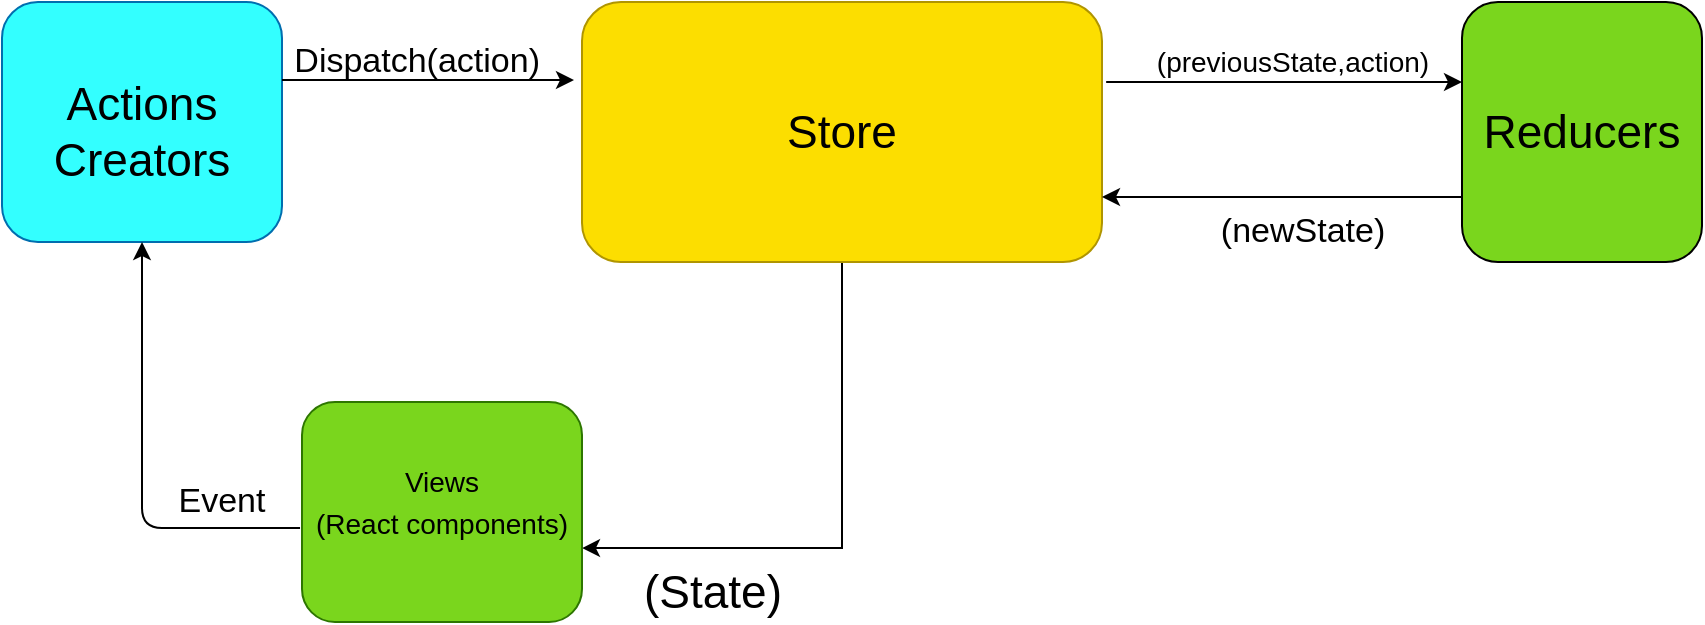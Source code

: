<mxfile version="14.7.10" type="device"><diagram id="_Eb7EaUFjan8LYHMFVJN" name="Page-1"><mxGraphModel dx="868" dy="450" grid="1" gridSize="10" guides="1" tooltips="1" connect="1" arrows="1" fold="1" page="1" pageScale="1" pageWidth="850" pageHeight="1100" math="0" shadow="0"><root><mxCell id="0"/><mxCell id="1" parent="0"/><mxCell id="WsDJGRgkXgQNK_jOevM3-8" style="edgeStyle=orthogonalEdgeStyle;rounded=0;orthogonalLoop=1;jettySize=auto;html=1;exitX=0.5;exitY=1;exitDx=0;exitDy=0;entryX=1;entryY=0.664;entryDx=0;entryDy=0;entryPerimeter=0;" edge="1" parent="1" source="WsDJGRgkXgQNK_jOevM3-6" target="WsDJGRgkXgQNK_jOevM3-12"><mxGeometry relative="1" as="geometry"><mxPoint x="530" y="530" as="targetPoint"/></mxGeometry></mxCell><mxCell id="WsDJGRgkXgQNK_jOevM3-6" value="&lt;font style=&quot;font-size: 23px&quot;&gt;Store&lt;/font&gt;" style="rounded=1;whiteSpace=wrap;html=1;strokeColor=#B09500;fontColor=#000000;fillColor=#FCDE00;" vertex="1" parent="1"><mxGeometry x="360" y="280" width="260" height="130" as="geometry"/></mxCell><mxCell id="WsDJGRgkXgQNK_jOevM3-7" value="" style="rounded=1;whiteSpace=wrap;html=1;strokeColor=#006EAF;fontColor=#ffffff;fillColor=#33FFFF;" vertex="1" parent="1"><mxGeometry x="70" y="280" width="140" height="120" as="geometry"/></mxCell><mxCell id="WsDJGRgkXgQNK_jOevM3-9" value="" style="rounded=1;whiteSpace=wrap;html=1;fillColor=#7AD61D;" vertex="1" parent="1"><mxGeometry x="800" y="280" width="120" height="130" as="geometry"/></mxCell><mxCell id="WsDJGRgkXgQNK_jOevM3-12" value="" style="rounded=1;whiteSpace=wrap;html=1;strokeColor=#2D7600;fontColor=#ffffff;fillColor=#7AD61D;" vertex="1" parent="1"><mxGeometry x="220" y="480" width="140" height="110" as="geometry"/></mxCell><mxCell id="WsDJGRgkXgQNK_jOevM3-14" value="Actions Creators" style="text;html=1;strokeColor=none;fillColor=none;align=center;verticalAlign=middle;whiteSpace=wrap;rounded=0;fontSize=23;" vertex="1" parent="1"><mxGeometry x="120" y="335" width="40" height="20" as="geometry"/></mxCell><mxCell id="WsDJGRgkXgQNK_jOevM3-15" value="Reducers" style="text;html=1;strokeColor=none;fillColor=none;align=center;verticalAlign=middle;whiteSpace=wrap;rounded=0;fontSize=23;" vertex="1" parent="1"><mxGeometry x="840" y="335" width="40" height="20" as="geometry"/></mxCell><mxCell id="WsDJGRgkXgQNK_jOevM3-17" value="(State)" style="text;html=1;align=center;verticalAlign=middle;resizable=0;points=[];autosize=1;strokeColor=none;fontSize=23;" vertex="1" parent="1"><mxGeometry x="385" y="560" width="80" height="30" as="geometry"/></mxCell><mxCell id="WsDJGRgkXgQNK_jOevM3-18" value="" style="endArrow=classic;html=1;fontSize=23;exitX=1.008;exitY=0.308;exitDx=0;exitDy=0;exitPerimeter=0;" edge="1" parent="1" source="WsDJGRgkXgQNK_jOevM3-6"><mxGeometry width="50" height="50" relative="1" as="geometry"><mxPoint x="700" y="360" as="sourcePoint"/><mxPoint x="800" y="320" as="targetPoint"/></mxGeometry></mxCell><mxCell id="WsDJGRgkXgQNK_jOevM3-19" value="" style="endArrow=classic;html=1;fontSize=23;exitX=0;exitY=0.75;exitDx=0;exitDy=0;entryX=1;entryY=0.75;entryDx=0;entryDy=0;" edge="1" parent="1" source="WsDJGRgkXgQNK_jOevM3-9" target="WsDJGRgkXgQNK_jOevM3-6"><mxGeometry width="50" height="50" relative="1" as="geometry"><mxPoint x="450" y="500" as="sourcePoint"/><mxPoint x="650" y="410" as="targetPoint"/></mxGeometry></mxCell><mxCell id="WsDJGRgkXgQNK_jOevM3-20" value="(previousState,action)" style="text;html=1;align=center;verticalAlign=middle;resizable=0;points=[];autosize=1;strokeColor=none;fontSize=14;" vertex="1" parent="1"><mxGeometry x="640" y="300" width="150" height="20" as="geometry"/></mxCell><mxCell id="WsDJGRgkXgQNK_jOevM3-21" value="(newState)" style="text;html=1;align=center;verticalAlign=middle;resizable=0;points=[];autosize=1;strokeColor=none;fontSize=17;" vertex="1" parent="1"><mxGeometry x="670" y="380" width="100" height="30" as="geometry"/></mxCell><mxCell id="WsDJGRgkXgQNK_jOevM3-30" value="" style="endArrow=classic;html=1;fontSize=17;exitX=-0.007;exitY=0.573;exitDx=0;exitDy=0;exitPerimeter=0;entryX=0.5;entryY=1;entryDx=0;entryDy=0;" edge="1" parent="1" source="WsDJGRgkXgQNK_jOevM3-12" target="WsDJGRgkXgQNK_jOevM3-7"><mxGeometry width="50" height="50" relative="1" as="geometry"><mxPoint x="450" y="490" as="sourcePoint"/><mxPoint x="500" y="440" as="targetPoint"/><Array as="points"><mxPoint x="140" y="543"/></Array></mxGeometry></mxCell><mxCell id="WsDJGRgkXgQNK_jOevM3-31" value="Event" style="text;html=1;strokeColor=none;fillColor=none;align=center;verticalAlign=middle;whiteSpace=wrap;rounded=0;fontSize=17;" vertex="1" parent="1"><mxGeometry x="160" y="520" width="40" height="20" as="geometry"/></mxCell><mxCell id="WsDJGRgkXgQNK_jOevM3-32" value="" style="endArrow=classic;html=1;fontSize=17;exitX=1;exitY=0.325;exitDx=0;exitDy=0;exitPerimeter=0;" edge="1" parent="1" source="WsDJGRgkXgQNK_jOevM3-7"><mxGeometry width="50" height="50" relative="1" as="geometry"><mxPoint x="450" y="490" as="sourcePoint"/><mxPoint x="356" y="319" as="targetPoint"/><Array as="points"/></mxGeometry></mxCell><mxCell id="WsDJGRgkXgQNK_jOevM3-33" value="&amp;nbsp; &amp;nbsp;Dispatch(action)" style="text;html=1;align=center;verticalAlign=middle;resizable=0;points=[];autosize=1;strokeColor=none;fontSize=17;" vertex="1" parent="1"><mxGeometry x="195" y="295" width="150" height="30" as="geometry"/></mxCell><mxCell id="WsDJGRgkXgQNK_jOevM3-34" value="&lt;span style=&quot;font-size: 14px;&quot;&gt;Views&lt;/span&gt;&lt;br style=&quot;font-size: 14px;&quot;&gt;&lt;span style=&quot;font-size: 14px;&quot;&gt;(React components)&lt;/span&gt;" style="text;html=1;strokeColor=none;fillColor=none;align=center;verticalAlign=middle;whiteSpace=wrap;rounded=0;fontSize=17;" vertex="1" parent="1"><mxGeometry x="225" y="520" width="130" height="20" as="geometry"/></mxCell></root></mxGraphModel></diagram></mxfile>